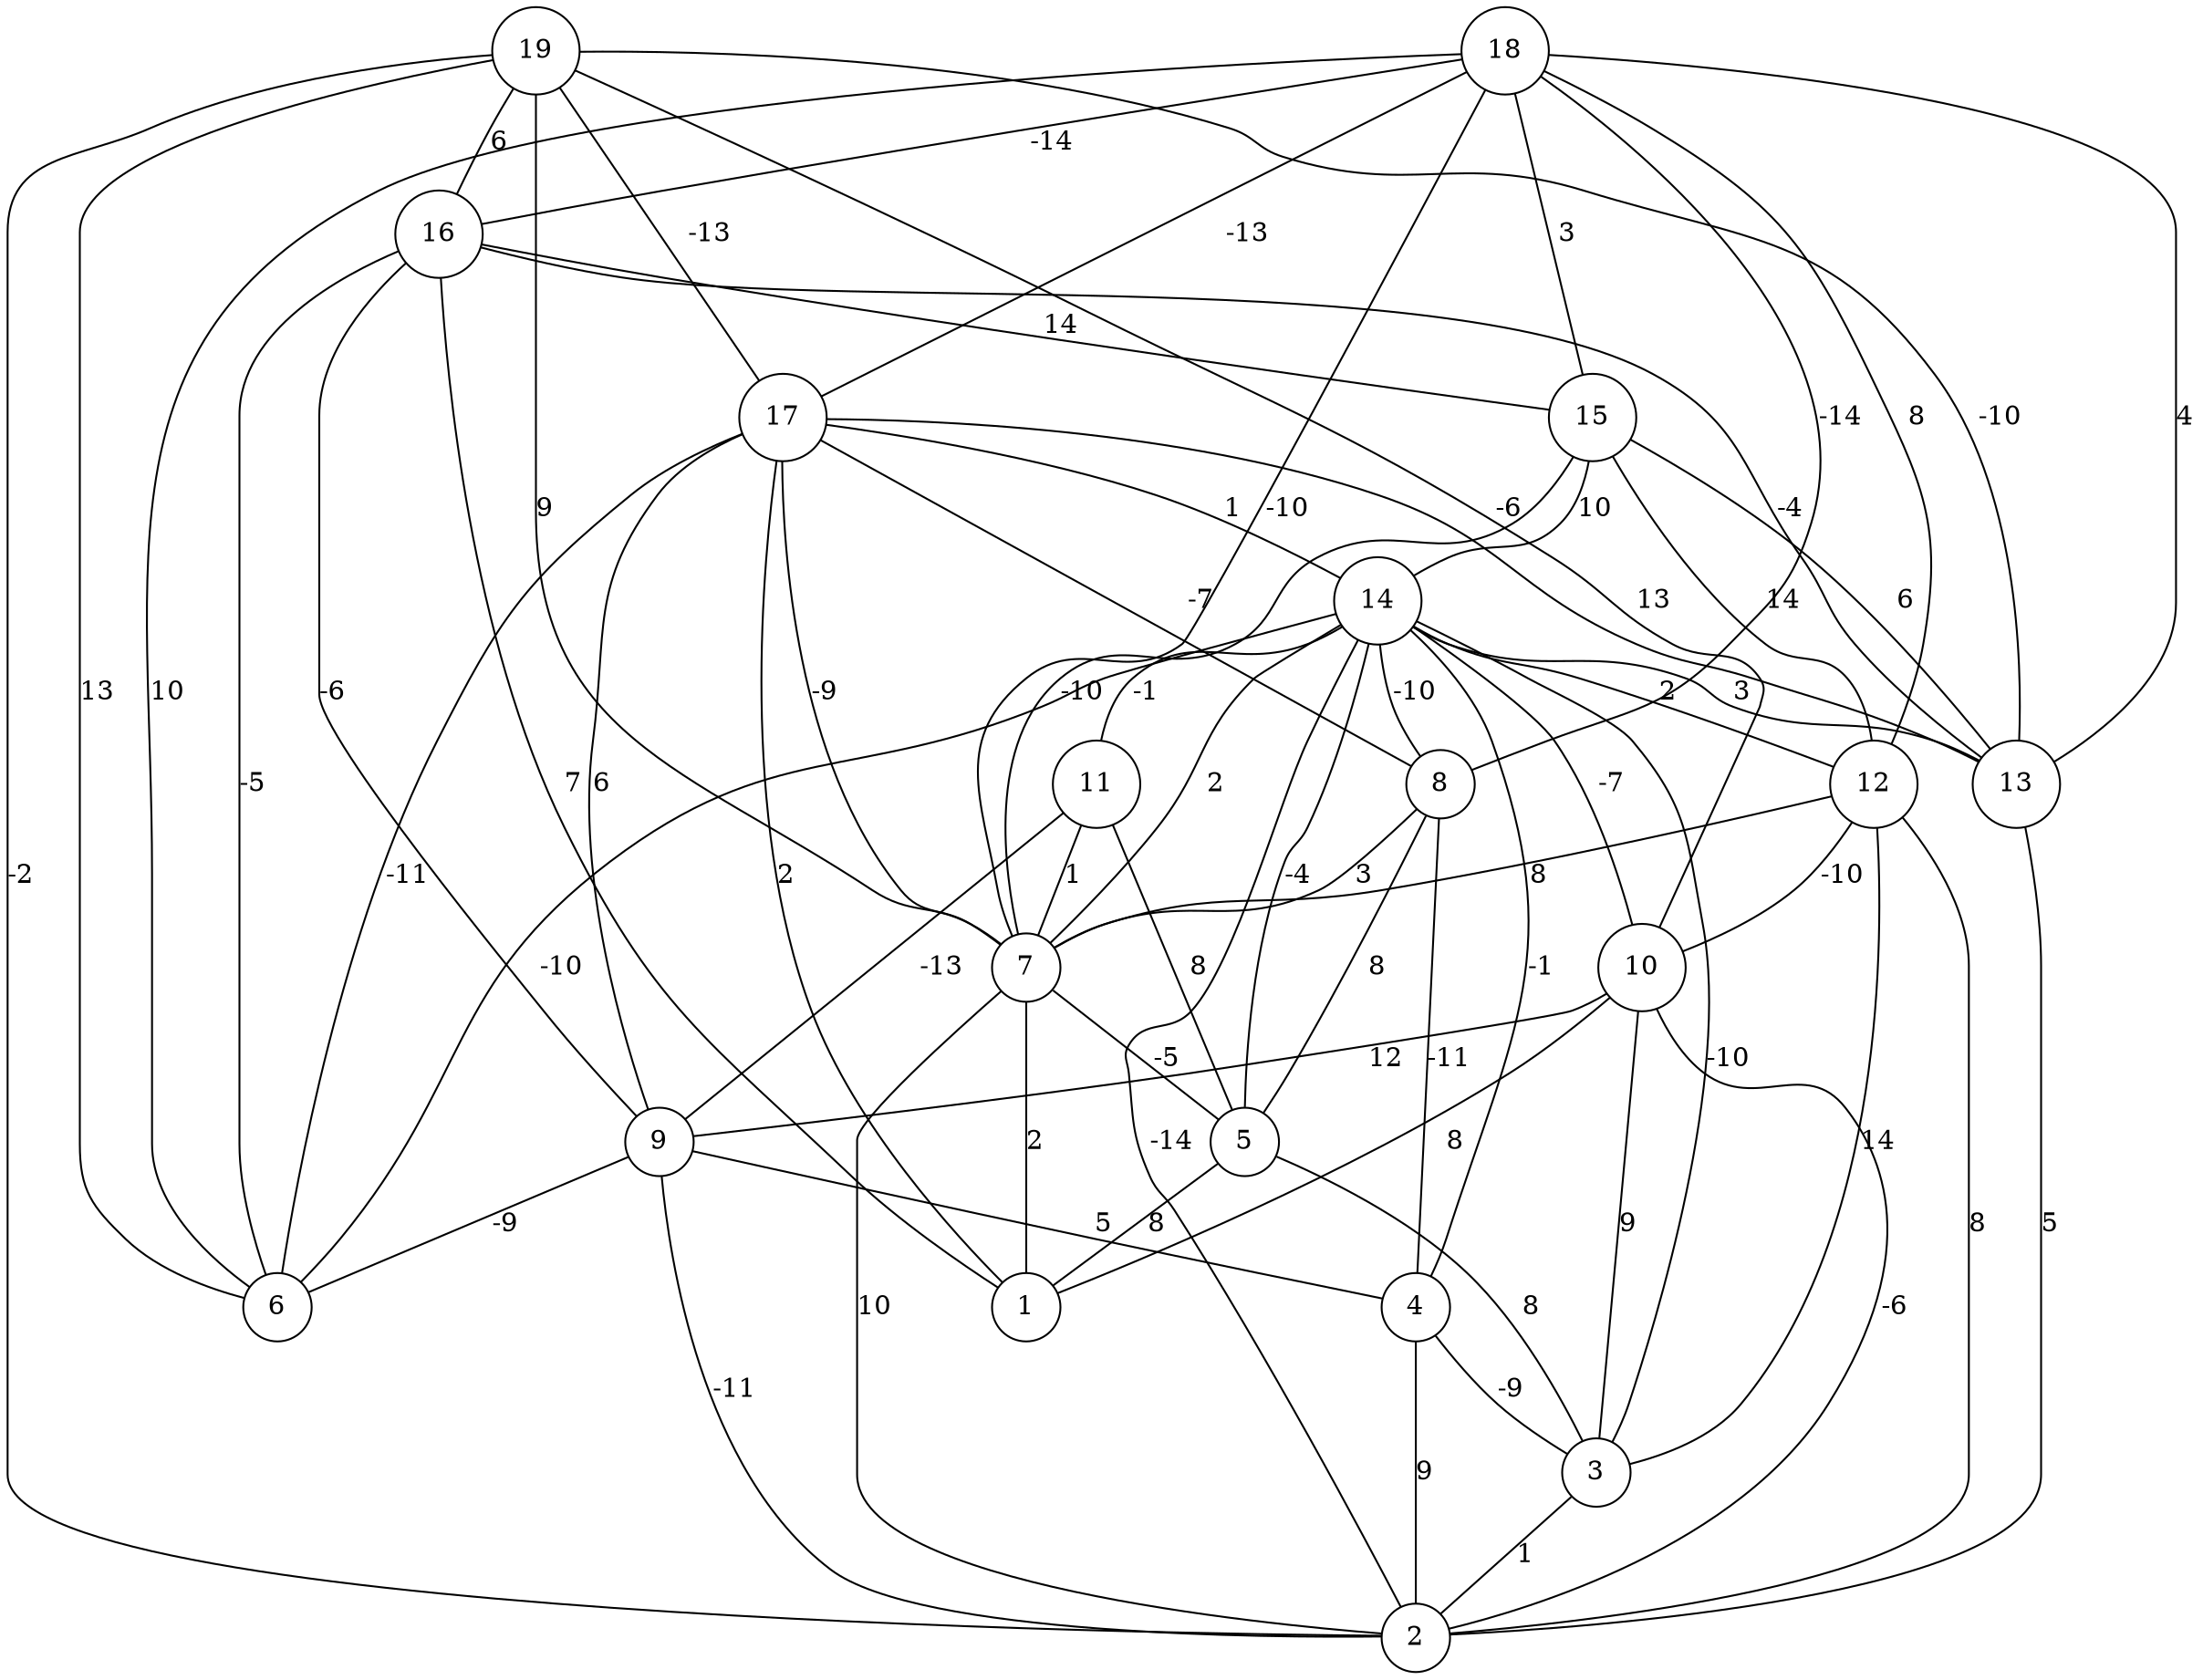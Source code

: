 graph { 
	 fontname="Helvetica,Arial,sans-serif" 
	 node [shape = circle]; 
	 19 -- 2 [label = "-2"];
	 19 -- 6 [label = "13"];
	 19 -- 7 [label = "9"];
	 19 -- 10 [label = "-6"];
	 19 -- 13 [label = "-10"];
	 19 -- 16 [label = "6"];
	 19 -- 17 [label = "-13"];
	 18 -- 6 [label = "10"];
	 18 -- 7 [label = "-10"];
	 18 -- 8 [label = "-14"];
	 18 -- 12 [label = "8"];
	 18 -- 13 [label = "4"];
	 18 -- 15 [label = "3"];
	 18 -- 16 [label = "-14"];
	 18 -- 17 [label = "-13"];
	 17 -- 1 [label = "2"];
	 17 -- 6 [label = "-11"];
	 17 -- 7 [label = "-9"];
	 17 -- 8 [label = "-7"];
	 17 -- 9 [label = "6"];
	 17 -- 13 [label = "13"];
	 17 -- 14 [label = "1"];
	 16 -- 1 [label = "7"];
	 16 -- 6 [label = "-5"];
	 16 -- 9 [label = "-6"];
	 16 -- 13 [label = "-4"];
	 16 -- 15 [label = "14"];
	 15 -- 7 [label = "-10"];
	 15 -- 12 [label = "14"];
	 15 -- 13 [label = "6"];
	 15 -- 14 [label = "10"];
	 14 -- 2 [label = "-14"];
	 14 -- 3 [label = "-10"];
	 14 -- 4 [label = "-1"];
	 14 -- 5 [label = "-4"];
	 14 -- 6 [label = "-10"];
	 14 -- 7 [label = "2"];
	 14 -- 8 [label = "-10"];
	 14 -- 10 [label = "-7"];
	 14 -- 11 [label = "-1"];
	 14 -- 12 [label = "2"];
	 14 -- 13 [label = "3"];
	 13 -- 2 [label = "5"];
	 12 -- 2 [label = "8"];
	 12 -- 3 [label = "14"];
	 12 -- 7 [label = "8"];
	 12 -- 10 [label = "-10"];
	 11 -- 5 [label = "8"];
	 11 -- 7 [label = "1"];
	 11 -- 9 [label = "-13"];
	 10 -- 1 [label = "8"];
	 10 -- 2 [label = "-6"];
	 10 -- 3 [label = "9"];
	 10 -- 9 [label = "12"];
	 9 -- 2 [label = "-11"];
	 9 -- 4 [label = "5"];
	 9 -- 6 [label = "-9"];
	 8 -- 4 [label = "-11"];
	 8 -- 5 [label = "8"];
	 8 -- 7 [label = "3"];
	 7 -- 1 [label = "2"];
	 7 -- 2 [label = "10"];
	 7 -- 5 [label = "-5"];
	 5 -- 1 [label = "8"];
	 5 -- 3 [label = "8"];
	 4 -- 2 [label = "9"];
	 4 -- 3 [label = "-9"];
	 3 -- 2 [label = "1"];
	 1;
	 2;
	 3;
	 4;
	 5;
	 6;
	 7;
	 8;
	 9;
	 10;
	 11;
	 12;
	 13;
	 14;
	 15;
	 16;
	 17;
	 18;
	 19;
}

